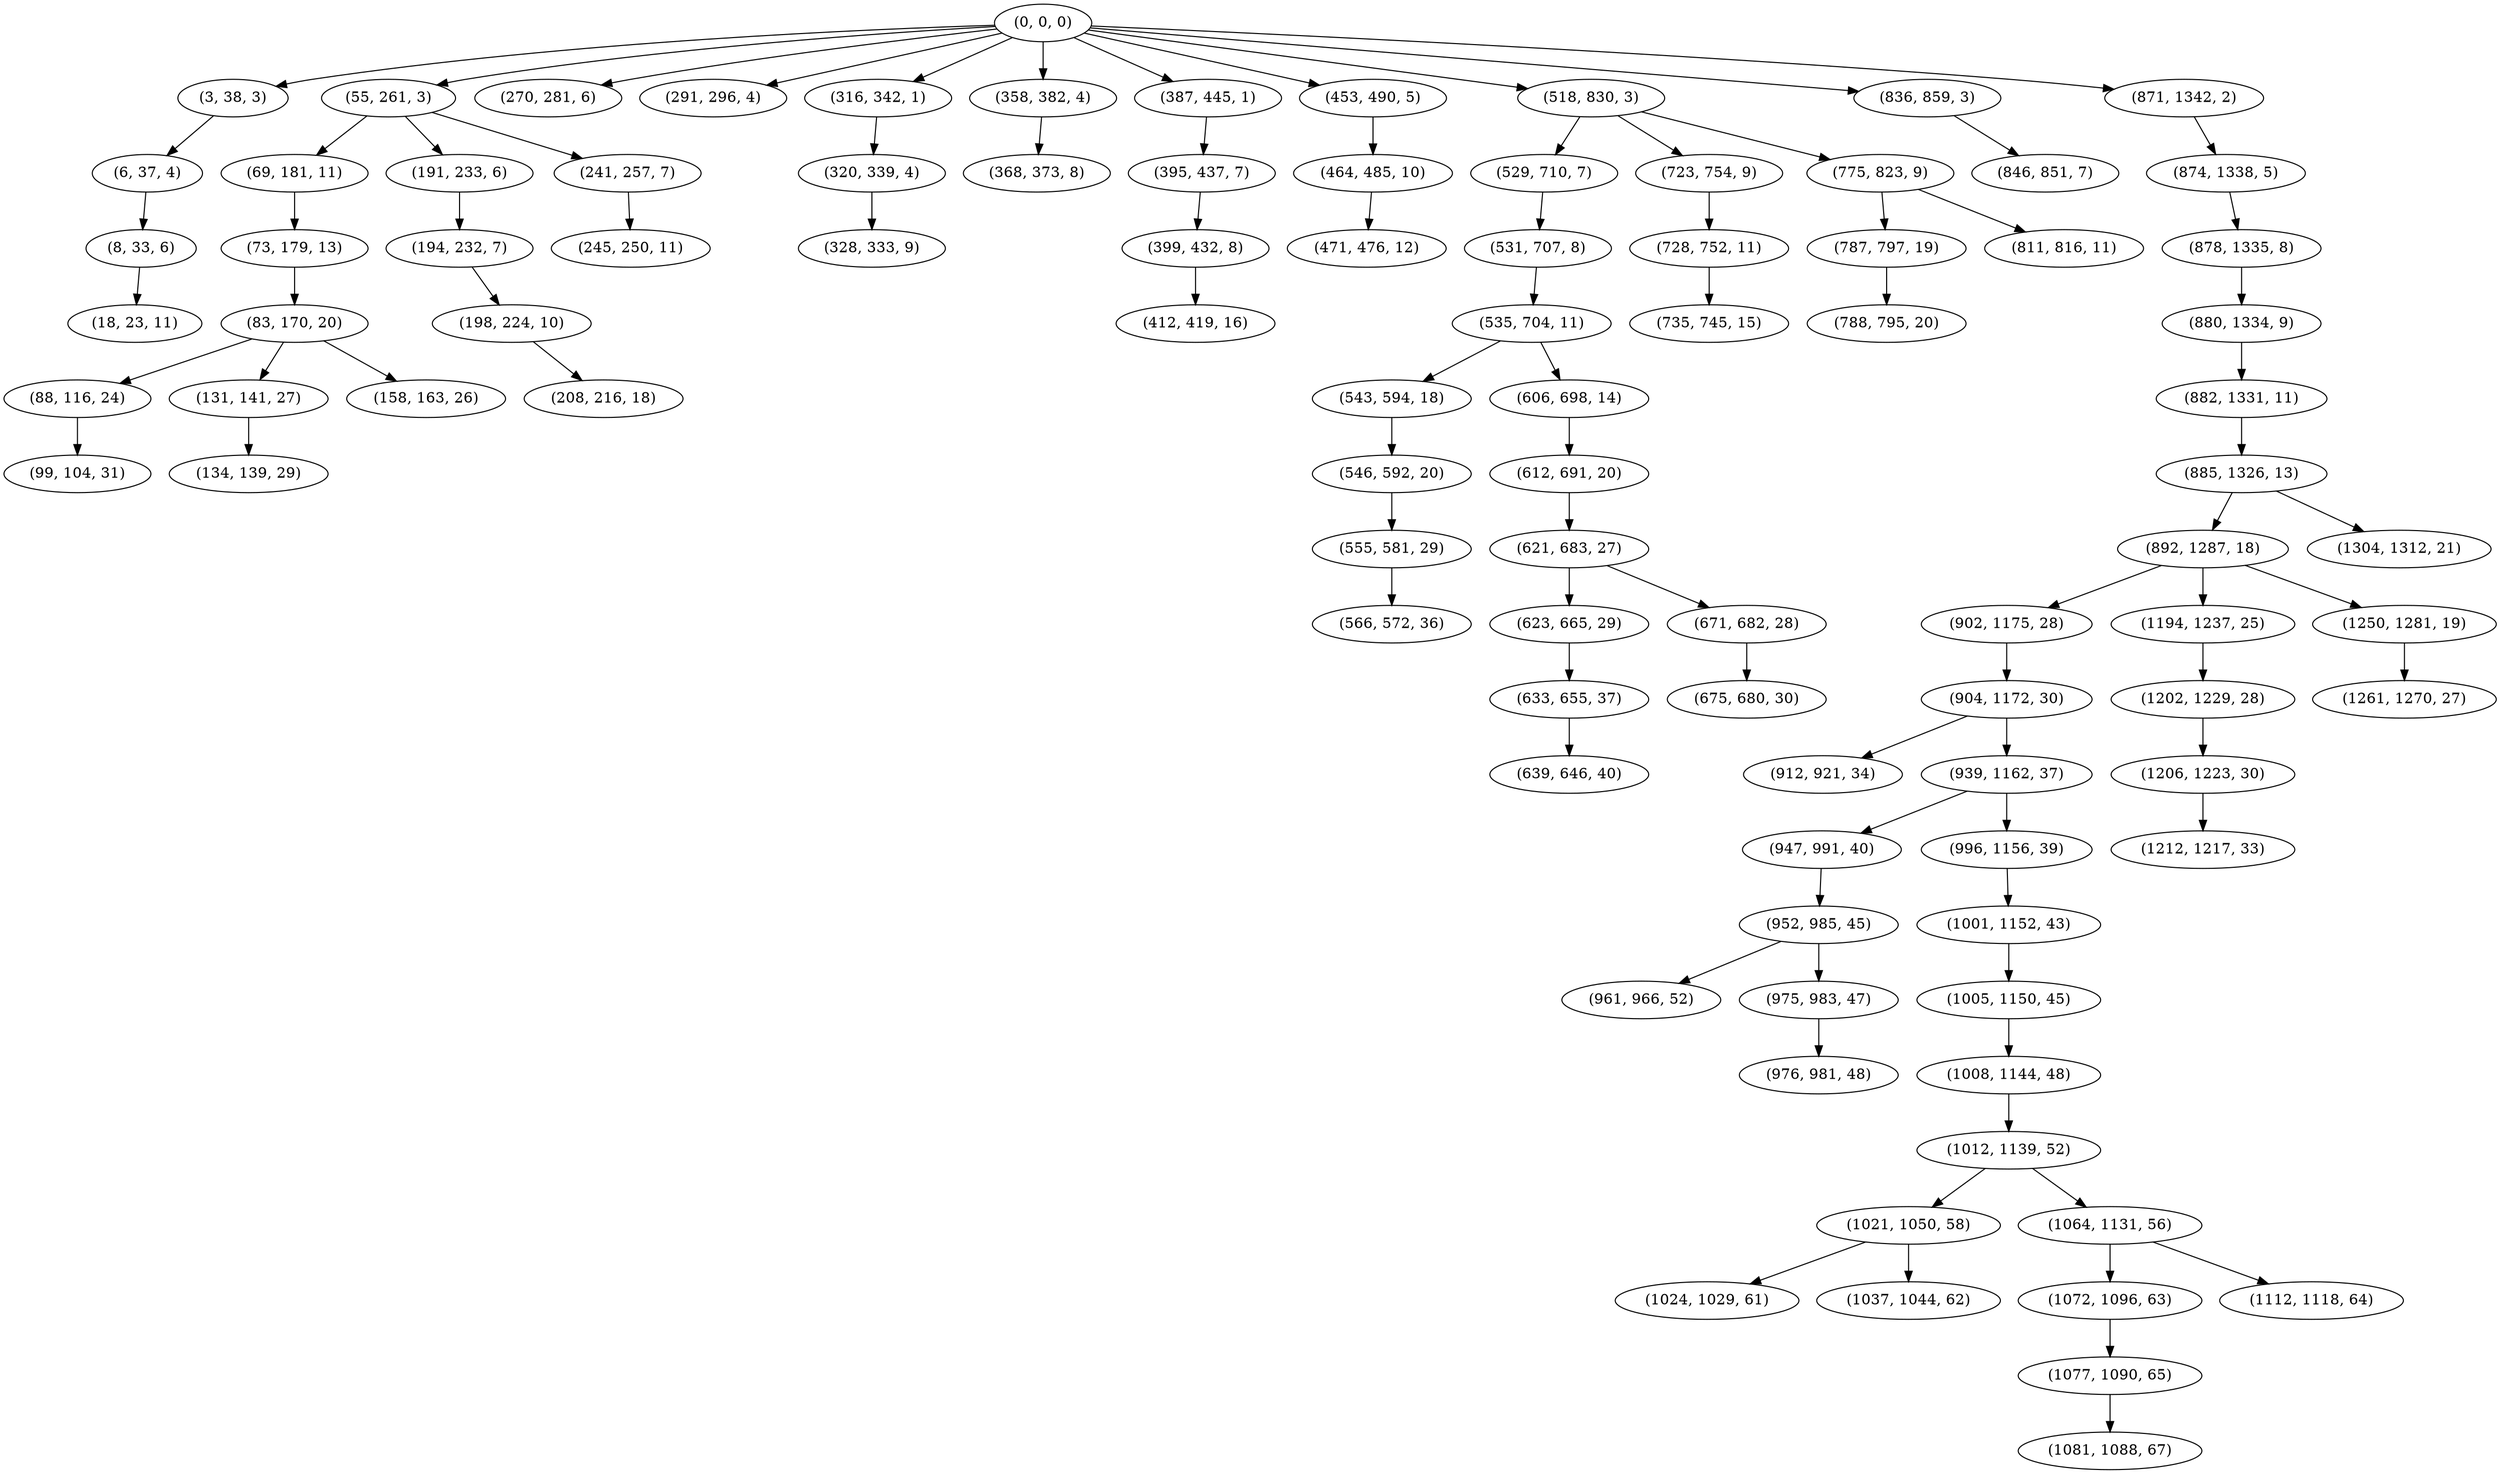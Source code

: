 digraph tree {
    "(0, 0, 0)";
    "(3, 38, 3)";
    "(6, 37, 4)";
    "(8, 33, 6)";
    "(18, 23, 11)";
    "(55, 261, 3)";
    "(69, 181, 11)";
    "(73, 179, 13)";
    "(83, 170, 20)";
    "(88, 116, 24)";
    "(99, 104, 31)";
    "(131, 141, 27)";
    "(134, 139, 29)";
    "(158, 163, 26)";
    "(191, 233, 6)";
    "(194, 232, 7)";
    "(198, 224, 10)";
    "(208, 216, 18)";
    "(241, 257, 7)";
    "(245, 250, 11)";
    "(270, 281, 6)";
    "(291, 296, 4)";
    "(316, 342, 1)";
    "(320, 339, 4)";
    "(328, 333, 9)";
    "(358, 382, 4)";
    "(368, 373, 8)";
    "(387, 445, 1)";
    "(395, 437, 7)";
    "(399, 432, 8)";
    "(412, 419, 16)";
    "(453, 490, 5)";
    "(464, 485, 10)";
    "(471, 476, 12)";
    "(518, 830, 3)";
    "(529, 710, 7)";
    "(531, 707, 8)";
    "(535, 704, 11)";
    "(543, 594, 18)";
    "(546, 592, 20)";
    "(555, 581, 29)";
    "(566, 572, 36)";
    "(606, 698, 14)";
    "(612, 691, 20)";
    "(621, 683, 27)";
    "(623, 665, 29)";
    "(633, 655, 37)";
    "(639, 646, 40)";
    "(671, 682, 28)";
    "(675, 680, 30)";
    "(723, 754, 9)";
    "(728, 752, 11)";
    "(735, 745, 15)";
    "(775, 823, 9)";
    "(787, 797, 19)";
    "(788, 795, 20)";
    "(811, 816, 11)";
    "(836, 859, 3)";
    "(846, 851, 7)";
    "(871, 1342, 2)";
    "(874, 1338, 5)";
    "(878, 1335, 8)";
    "(880, 1334, 9)";
    "(882, 1331, 11)";
    "(885, 1326, 13)";
    "(892, 1287, 18)";
    "(902, 1175, 28)";
    "(904, 1172, 30)";
    "(912, 921, 34)";
    "(939, 1162, 37)";
    "(947, 991, 40)";
    "(952, 985, 45)";
    "(961, 966, 52)";
    "(975, 983, 47)";
    "(976, 981, 48)";
    "(996, 1156, 39)";
    "(1001, 1152, 43)";
    "(1005, 1150, 45)";
    "(1008, 1144, 48)";
    "(1012, 1139, 52)";
    "(1021, 1050, 58)";
    "(1024, 1029, 61)";
    "(1037, 1044, 62)";
    "(1064, 1131, 56)";
    "(1072, 1096, 63)";
    "(1077, 1090, 65)";
    "(1081, 1088, 67)";
    "(1112, 1118, 64)";
    "(1194, 1237, 25)";
    "(1202, 1229, 28)";
    "(1206, 1223, 30)";
    "(1212, 1217, 33)";
    "(1250, 1281, 19)";
    "(1261, 1270, 27)";
    "(1304, 1312, 21)";
    "(0, 0, 0)" -> "(3, 38, 3)";
    "(0, 0, 0)" -> "(55, 261, 3)";
    "(0, 0, 0)" -> "(270, 281, 6)";
    "(0, 0, 0)" -> "(291, 296, 4)";
    "(0, 0, 0)" -> "(316, 342, 1)";
    "(0, 0, 0)" -> "(358, 382, 4)";
    "(0, 0, 0)" -> "(387, 445, 1)";
    "(0, 0, 0)" -> "(453, 490, 5)";
    "(0, 0, 0)" -> "(518, 830, 3)";
    "(0, 0, 0)" -> "(836, 859, 3)";
    "(0, 0, 0)" -> "(871, 1342, 2)";
    "(3, 38, 3)" -> "(6, 37, 4)";
    "(6, 37, 4)" -> "(8, 33, 6)";
    "(8, 33, 6)" -> "(18, 23, 11)";
    "(55, 261, 3)" -> "(69, 181, 11)";
    "(55, 261, 3)" -> "(191, 233, 6)";
    "(55, 261, 3)" -> "(241, 257, 7)";
    "(69, 181, 11)" -> "(73, 179, 13)";
    "(73, 179, 13)" -> "(83, 170, 20)";
    "(83, 170, 20)" -> "(88, 116, 24)";
    "(83, 170, 20)" -> "(131, 141, 27)";
    "(83, 170, 20)" -> "(158, 163, 26)";
    "(88, 116, 24)" -> "(99, 104, 31)";
    "(131, 141, 27)" -> "(134, 139, 29)";
    "(191, 233, 6)" -> "(194, 232, 7)";
    "(194, 232, 7)" -> "(198, 224, 10)";
    "(198, 224, 10)" -> "(208, 216, 18)";
    "(241, 257, 7)" -> "(245, 250, 11)";
    "(316, 342, 1)" -> "(320, 339, 4)";
    "(320, 339, 4)" -> "(328, 333, 9)";
    "(358, 382, 4)" -> "(368, 373, 8)";
    "(387, 445, 1)" -> "(395, 437, 7)";
    "(395, 437, 7)" -> "(399, 432, 8)";
    "(399, 432, 8)" -> "(412, 419, 16)";
    "(453, 490, 5)" -> "(464, 485, 10)";
    "(464, 485, 10)" -> "(471, 476, 12)";
    "(518, 830, 3)" -> "(529, 710, 7)";
    "(518, 830, 3)" -> "(723, 754, 9)";
    "(518, 830, 3)" -> "(775, 823, 9)";
    "(529, 710, 7)" -> "(531, 707, 8)";
    "(531, 707, 8)" -> "(535, 704, 11)";
    "(535, 704, 11)" -> "(543, 594, 18)";
    "(535, 704, 11)" -> "(606, 698, 14)";
    "(543, 594, 18)" -> "(546, 592, 20)";
    "(546, 592, 20)" -> "(555, 581, 29)";
    "(555, 581, 29)" -> "(566, 572, 36)";
    "(606, 698, 14)" -> "(612, 691, 20)";
    "(612, 691, 20)" -> "(621, 683, 27)";
    "(621, 683, 27)" -> "(623, 665, 29)";
    "(621, 683, 27)" -> "(671, 682, 28)";
    "(623, 665, 29)" -> "(633, 655, 37)";
    "(633, 655, 37)" -> "(639, 646, 40)";
    "(671, 682, 28)" -> "(675, 680, 30)";
    "(723, 754, 9)" -> "(728, 752, 11)";
    "(728, 752, 11)" -> "(735, 745, 15)";
    "(775, 823, 9)" -> "(787, 797, 19)";
    "(775, 823, 9)" -> "(811, 816, 11)";
    "(787, 797, 19)" -> "(788, 795, 20)";
    "(836, 859, 3)" -> "(846, 851, 7)";
    "(871, 1342, 2)" -> "(874, 1338, 5)";
    "(874, 1338, 5)" -> "(878, 1335, 8)";
    "(878, 1335, 8)" -> "(880, 1334, 9)";
    "(880, 1334, 9)" -> "(882, 1331, 11)";
    "(882, 1331, 11)" -> "(885, 1326, 13)";
    "(885, 1326, 13)" -> "(892, 1287, 18)";
    "(885, 1326, 13)" -> "(1304, 1312, 21)";
    "(892, 1287, 18)" -> "(902, 1175, 28)";
    "(892, 1287, 18)" -> "(1194, 1237, 25)";
    "(892, 1287, 18)" -> "(1250, 1281, 19)";
    "(902, 1175, 28)" -> "(904, 1172, 30)";
    "(904, 1172, 30)" -> "(912, 921, 34)";
    "(904, 1172, 30)" -> "(939, 1162, 37)";
    "(939, 1162, 37)" -> "(947, 991, 40)";
    "(939, 1162, 37)" -> "(996, 1156, 39)";
    "(947, 991, 40)" -> "(952, 985, 45)";
    "(952, 985, 45)" -> "(961, 966, 52)";
    "(952, 985, 45)" -> "(975, 983, 47)";
    "(975, 983, 47)" -> "(976, 981, 48)";
    "(996, 1156, 39)" -> "(1001, 1152, 43)";
    "(1001, 1152, 43)" -> "(1005, 1150, 45)";
    "(1005, 1150, 45)" -> "(1008, 1144, 48)";
    "(1008, 1144, 48)" -> "(1012, 1139, 52)";
    "(1012, 1139, 52)" -> "(1021, 1050, 58)";
    "(1012, 1139, 52)" -> "(1064, 1131, 56)";
    "(1021, 1050, 58)" -> "(1024, 1029, 61)";
    "(1021, 1050, 58)" -> "(1037, 1044, 62)";
    "(1064, 1131, 56)" -> "(1072, 1096, 63)";
    "(1064, 1131, 56)" -> "(1112, 1118, 64)";
    "(1072, 1096, 63)" -> "(1077, 1090, 65)";
    "(1077, 1090, 65)" -> "(1081, 1088, 67)";
    "(1194, 1237, 25)" -> "(1202, 1229, 28)";
    "(1202, 1229, 28)" -> "(1206, 1223, 30)";
    "(1206, 1223, 30)" -> "(1212, 1217, 33)";
    "(1250, 1281, 19)" -> "(1261, 1270, 27)";
}
